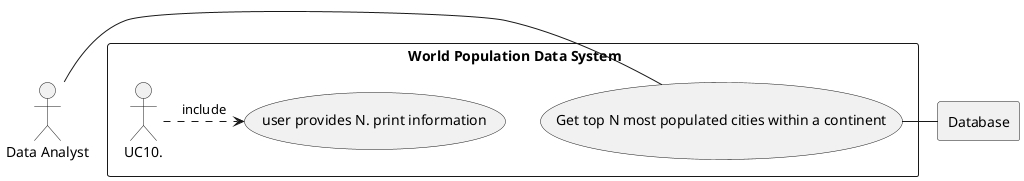 @startuml
'https://plantuml.com/use-case-diagram

actor DA as "Data Analyst"

rectangle Database

rectangle " World Population Data System" {
usecase UC10 as "Get top N most populated cities within a continent"

usecase UCa as "user provides N. print information"

DA - UC10
UC10..> UCa : include
UC10- Database

}

@enduml